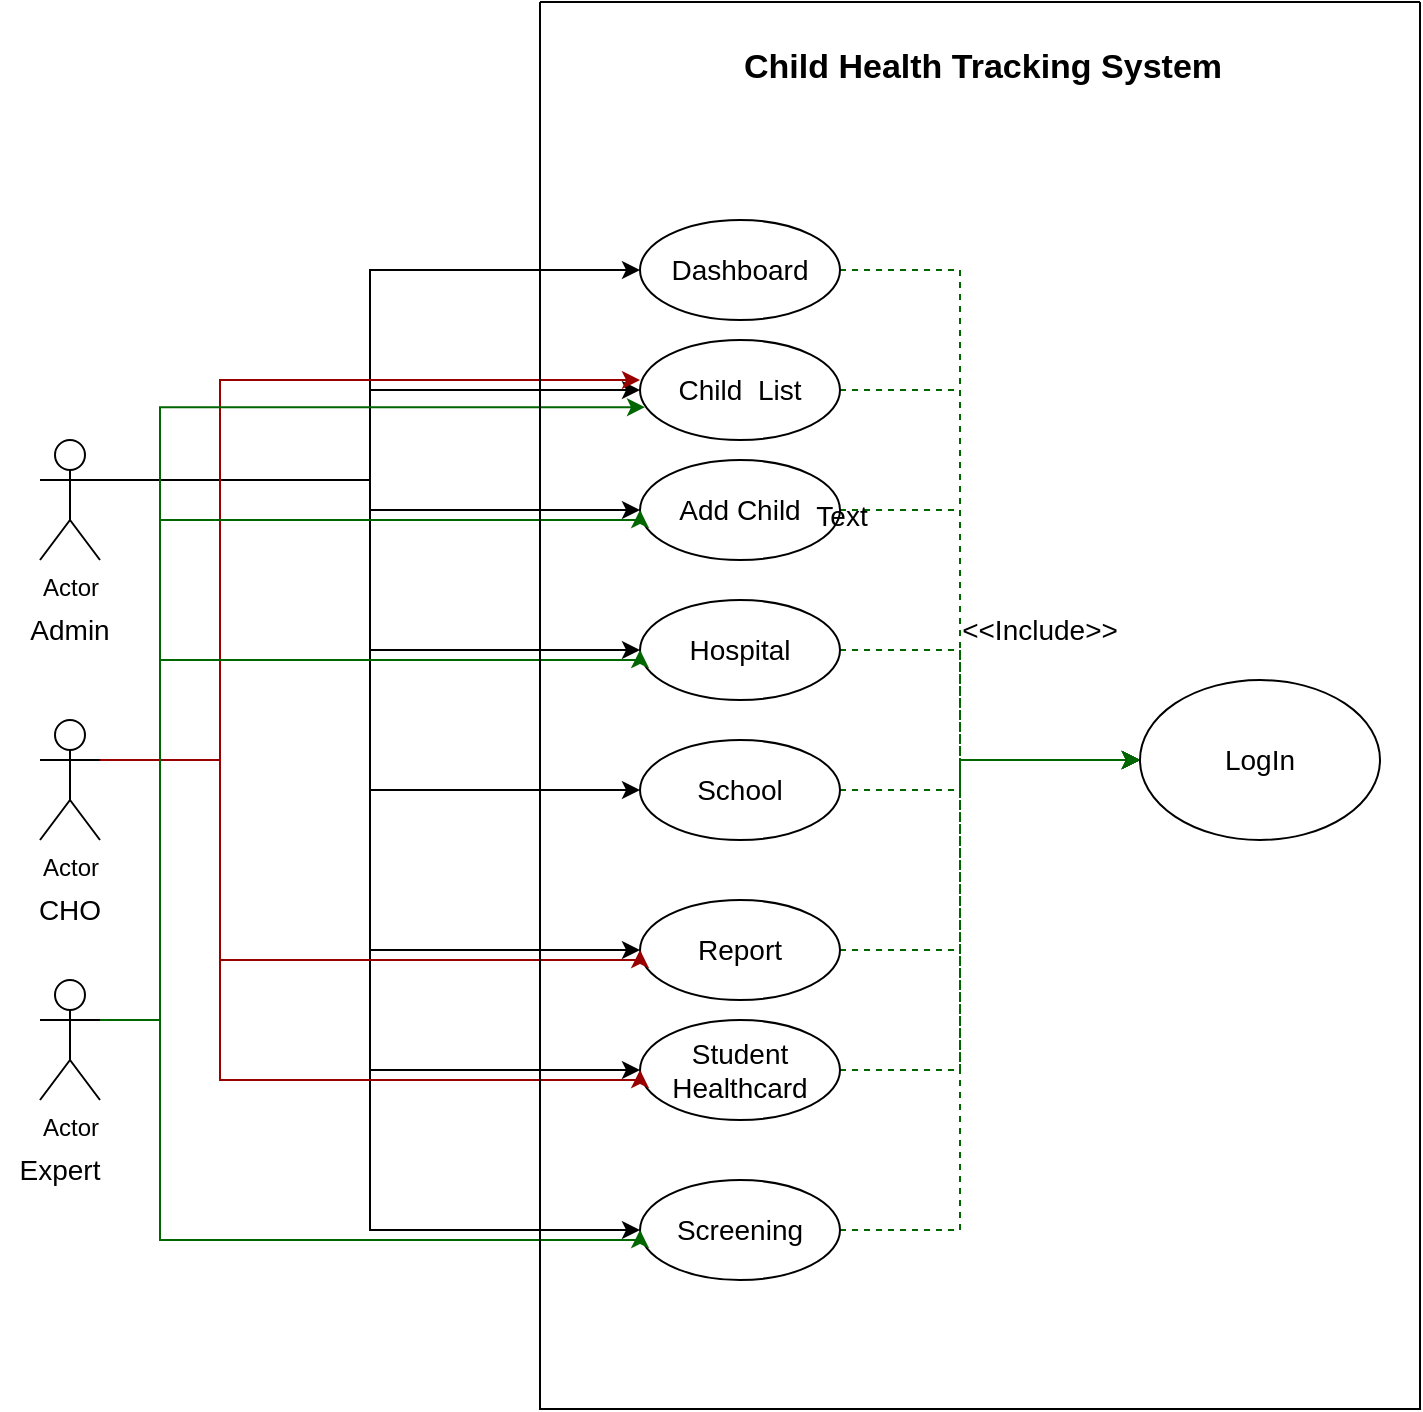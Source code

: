 <mxfile version="20.0.4" type="device"><diagram id="H9_-9COTmnW7xMoSTKYr" name="Page-1"><mxGraphModel dx="1871" dy="567" grid="1" gridSize="11" guides="1" tooltips="1" connect="1" arrows="1" fold="1" page="1" pageScale="1" pageWidth="850" pageHeight="1100" math="0" shadow="0"><root><mxCell id="0"/><mxCell id="1" parent="0"/><mxCell id="W12k_mQjAbFBTEpe7jUP-21" style="edgeStyle=orthogonalEdgeStyle;rounded=0;orthogonalLoop=1;jettySize=auto;html=1;exitX=1;exitY=0.333;exitDx=0;exitDy=0;exitPerimeter=0;entryX=0;entryY=0.5;entryDx=0;entryDy=0;" edge="1" parent="1" source="W12k_mQjAbFBTEpe7jUP-1" target="W12k_mQjAbFBTEpe7jUP-6"><mxGeometry relative="1" as="geometry"/></mxCell><mxCell id="W12k_mQjAbFBTEpe7jUP-22" style="edgeStyle=orthogonalEdgeStyle;rounded=0;orthogonalLoop=1;jettySize=auto;html=1;exitX=1;exitY=0.333;exitDx=0;exitDy=0;exitPerimeter=0;entryX=0;entryY=0.5;entryDx=0;entryDy=0;" edge="1" parent="1" source="W12k_mQjAbFBTEpe7jUP-1" target="W12k_mQjAbFBTEpe7jUP-12"><mxGeometry relative="1" as="geometry"/></mxCell><mxCell id="W12k_mQjAbFBTEpe7jUP-23" style="edgeStyle=orthogonalEdgeStyle;rounded=0;orthogonalLoop=1;jettySize=auto;html=1;exitX=1;exitY=0.333;exitDx=0;exitDy=0;exitPerimeter=0;entryX=0;entryY=0.5;entryDx=0;entryDy=0;" edge="1" parent="1" source="W12k_mQjAbFBTEpe7jUP-1" target="W12k_mQjAbFBTEpe7jUP-8"><mxGeometry relative="1" as="geometry"><Array as="points"><mxPoint x="135" y="360"/><mxPoint x="135" y="445"/></Array></mxGeometry></mxCell><mxCell id="W12k_mQjAbFBTEpe7jUP-24" style="edgeStyle=orthogonalEdgeStyle;rounded=0;orthogonalLoop=1;jettySize=auto;html=1;exitX=1;exitY=0.333;exitDx=0;exitDy=0;exitPerimeter=0;entryX=0;entryY=0.5;entryDx=0;entryDy=0;" edge="1" parent="1" source="W12k_mQjAbFBTEpe7jUP-1" target="W12k_mQjAbFBTEpe7jUP-9"><mxGeometry relative="1" as="geometry"/></mxCell><mxCell id="W12k_mQjAbFBTEpe7jUP-25" style="edgeStyle=orthogonalEdgeStyle;rounded=0;orthogonalLoop=1;jettySize=auto;html=1;exitX=1;exitY=0.333;exitDx=0;exitDy=0;exitPerimeter=0;entryX=0;entryY=0.5;entryDx=0;entryDy=0;" edge="1" parent="1" source="W12k_mQjAbFBTEpe7jUP-1" target="W12k_mQjAbFBTEpe7jUP-10"><mxGeometry relative="1" as="geometry"/></mxCell><mxCell id="W12k_mQjAbFBTEpe7jUP-26" style="edgeStyle=orthogonalEdgeStyle;rounded=0;orthogonalLoop=1;jettySize=auto;html=1;exitX=1;exitY=0.333;exitDx=0;exitDy=0;exitPerimeter=0;entryX=0;entryY=0.5;entryDx=0;entryDy=0;" edge="1" parent="1" source="W12k_mQjAbFBTEpe7jUP-1" target="W12k_mQjAbFBTEpe7jUP-11"><mxGeometry relative="1" as="geometry"/></mxCell><mxCell id="W12k_mQjAbFBTEpe7jUP-27" style="edgeStyle=orthogonalEdgeStyle;rounded=0;orthogonalLoop=1;jettySize=auto;html=1;exitX=1;exitY=0.333;exitDx=0;exitDy=0;exitPerimeter=0;entryX=0;entryY=0.5;entryDx=0;entryDy=0;" edge="1" parent="1" source="W12k_mQjAbFBTEpe7jUP-1" target="W12k_mQjAbFBTEpe7jUP-13"><mxGeometry relative="1" as="geometry"/></mxCell><mxCell id="W12k_mQjAbFBTEpe7jUP-28" style="edgeStyle=orthogonalEdgeStyle;rounded=0;orthogonalLoop=1;jettySize=auto;html=1;exitX=1;exitY=0.333;exitDx=0;exitDy=0;exitPerimeter=0;entryX=0;entryY=0.5;entryDx=0;entryDy=0;" edge="1" parent="1" source="W12k_mQjAbFBTEpe7jUP-1" target="W12k_mQjAbFBTEpe7jUP-5"><mxGeometry relative="1" as="geometry"/></mxCell><mxCell id="W12k_mQjAbFBTEpe7jUP-1" value="Actor" style="shape=umlActor;verticalLabelPosition=bottom;verticalAlign=top;html=1;outlineConnect=0;" vertex="1" parent="1"><mxGeometry x="-30" y="340" width="30" height="60" as="geometry"/></mxCell><mxCell id="W12k_mQjAbFBTEpe7jUP-4" value="&lt;font style=&quot;font-size: 14px;&quot;&gt;Admin&lt;/font&gt;" style="text;html=1;strokeColor=none;fillColor=none;align=center;verticalAlign=middle;whiteSpace=wrap;rounded=0;" vertex="1" parent="1"><mxGeometry x="-45" y="420" width="60" height="30" as="geometry"/></mxCell><mxCell id="W12k_mQjAbFBTEpe7jUP-44" style="edgeStyle=orthogonalEdgeStyle;rounded=0;orthogonalLoop=1;jettySize=auto;html=1;exitX=1;exitY=0.5;exitDx=0;exitDy=0;entryX=0;entryY=0.5;entryDx=0;entryDy=0;strokeColor=#006600;dashed=1;" edge="1" parent="1" source="W12k_mQjAbFBTEpe7jUP-5" target="W12k_mQjAbFBTEpe7jUP-41"><mxGeometry relative="1" as="geometry"><Array as="points"><mxPoint x="430" y="255"/><mxPoint x="430" y="500"/></Array></mxGeometry></mxCell><mxCell id="W12k_mQjAbFBTEpe7jUP-5" value="&lt;font style=&quot;font-size: 14px;&quot;&gt;Dashboard&lt;/font&gt;" style="ellipse;whiteSpace=wrap;html=1;" vertex="1" parent="1"><mxGeometry x="270" y="230" width="100" height="50" as="geometry"/></mxCell><mxCell id="W12k_mQjAbFBTEpe7jUP-45" style="edgeStyle=orthogonalEdgeStyle;rounded=0;orthogonalLoop=1;jettySize=auto;html=1;exitX=1;exitY=0.5;exitDx=0;exitDy=0;entryX=0;entryY=0.5;entryDx=0;entryDy=0;dashed=1;strokeColor=#006600;" edge="1" parent="1" source="W12k_mQjAbFBTEpe7jUP-6" target="W12k_mQjAbFBTEpe7jUP-41"><mxGeometry relative="1" as="geometry"><Array as="points"><mxPoint x="430" y="315"/><mxPoint x="430" y="500"/></Array></mxGeometry></mxCell><mxCell id="W12k_mQjAbFBTEpe7jUP-6" value="&lt;font style=&quot;font-size: 14px;&quot;&gt;Child&amp;nbsp; List&lt;/font&gt;" style="ellipse;whiteSpace=wrap;html=1;" vertex="1" parent="1"><mxGeometry x="270" y="290" width="100" height="50" as="geometry"/></mxCell><mxCell id="W12k_mQjAbFBTEpe7jUP-47" style="edgeStyle=orthogonalEdgeStyle;rounded=0;orthogonalLoop=1;jettySize=auto;html=1;exitX=1;exitY=0.5;exitDx=0;exitDy=0;entryX=0;entryY=0.5;entryDx=0;entryDy=0;dashed=1;strokeColor=#006600;" edge="1" parent="1" source="W12k_mQjAbFBTEpe7jUP-8" target="W12k_mQjAbFBTEpe7jUP-41"><mxGeometry relative="1" as="geometry"><Array as="points"><mxPoint x="430" y="445"/><mxPoint x="430" y="500"/></Array></mxGeometry></mxCell><mxCell id="W12k_mQjAbFBTEpe7jUP-8" value="&lt;font style=&quot;font-size: 14px;&quot;&gt;Hospital&lt;/font&gt;" style="ellipse;whiteSpace=wrap;html=1;" vertex="1" parent="1"><mxGeometry x="270" y="420" width="100" height="50" as="geometry"/></mxCell><mxCell id="W12k_mQjAbFBTEpe7jUP-48" style="edgeStyle=orthogonalEdgeStyle;rounded=0;orthogonalLoop=1;jettySize=auto;html=1;exitX=1;exitY=0.5;exitDx=0;exitDy=0;entryX=0;entryY=0.5;entryDx=0;entryDy=0;dashed=1;strokeColor=#006600;" edge="1" parent="1" source="W12k_mQjAbFBTEpe7jUP-9" target="W12k_mQjAbFBTEpe7jUP-41"><mxGeometry relative="1" as="geometry"><Array as="points"><mxPoint x="430" y="515"/><mxPoint x="430" y="500"/></Array></mxGeometry></mxCell><mxCell id="W12k_mQjAbFBTEpe7jUP-9" value="&lt;font style=&quot;font-size: 14px;&quot;&gt;School&lt;/font&gt;" style="ellipse;whiteSpace=wrap;html=1;" vertex="1" parent="1"><mxGeometry x="270" y="490" width="100" height="50" as="geometry"/></mxCell><mxCell id="W12k_mQjAbFBTEpe7jUP-49" style="edgeStyle=orthogonalEdgeStyle;rounded=0;orthogonalLoop=1;jettySize=auto;html=1;exitX=1;exitY=0.5;exitDx=0;exitDy=0;entryX=0;entryY=0.5;entryDx=0;entryDy=0;dashed=1;strokeColor=#006600;" edge="1" parent="1" source="W12k_mQjAbFBTEpe7jUP-10" target="W12k_mQjAbFBTEpe7jUP-41"><mxGeometry relative="1" as="geometry"><Array as="points"><mxPoint x="430" y="595"/><mxPoint x="430" y="500"/></Array></mxGeometry></mxCell><mxCell id="W12k_mQjAbFBTEpe7jUP-10" value="&lt;font style=&quot;font-size: 14px;&quot;&gt;Report&lt;/font&gt;" style="ellipse;whiteSpace=wrap;html=1;" vertex="1" parent="1"><mxGeometry x="270" y="570" width="100" height="50" as="geometry"/></mxCell><mxCell id="W12k_mQjAbFBTEpe7jUP-50" style="edgeStyle=orthogonalEdgeStyle;rounded=0;orthogonalLoop=1;jettySize=auto;html=1;exitX=1;exitY=0.5;exitDx=0;exitDy=0;entryX=0;entryY=0.5;entryDx=0;entryDy=0;dashed=1;strokeColor=#006600;" edge="1" parent="1" source="W12k_mQjAbFBTEpe7jUP-11" target="W12k_mQjAbFBTEpe7jUP-41"><mxGeometry relative="1" as="geometry"><Array as="points"><mxPoint x="430" y="655"/><mxPoint x="430" y="500"/></Array></mxGeometry></mxCell><mxCell id="W12k_mQjAbFBTEpe7jUP-11" value="&lt;font style=&quot;font-size: 14px;&quot;&gt;Student Healthcard&lt;/font&gt;" style="ellipse;whiteSpace=wrap;html=1;" vertex="1" parent="1"><mxGeometry x="270" y="630" width="100" height="50" as="geometry"/></mxCell><mxCell id="W12k_mQjAbFBTEpe7jUP-46" style="edgeStyle=orthogonalEdgeStyle;rounded=0;orthogonalLoop=1;jettySize=auto;html=1;exitX=1;exitY=0.5;exitDx=0;exitDy=0;dashed=1;strokeColor=#006600;" edge="1" parent="1" source="W12k_mQjAbFBTEpe7jUP-12"><mxGeometry relative="1" as="geometry"><mxPoint x="520" y="500" as="targetPoint"/><Array as="points"><mxPoint x="430" y="375"/><mxPoint x="430" y="500"/></Array></mxGeometry></mxCell><mxCell id="W12k_mQjAbFBTEpe7jUP-12" value="&lt;font style=&quot;font-size: 14px;&quot;&gt;Add Child&lt;/font&gt;" style="ellipse;whiteSpace=wrap;html=1;" vertex="1" parent="1"><mxGeometry x="270" y="350" width="100" height="50" as="geometry"/></mxCell><mxCell id="W12k_mQjAbFBTEpe7jUP-51" style="edgeStyle=orthogonalEdgeStyle;rounded=0;orthogonalLoop=1;jettySize=auto;html=1;exitX=1;exitY=0.5;exitDx=0;exitDy=0;dashed=1;strokeColor=#006600;" edge="1" parent="1" source="W12k_mQjAbFBTEpe7jUP-13"><mxGeometry relative="1" as="geometry"><mxPoint x="520" y="500" as="targetPoint"/><Array as="points"><mxPoint x="430" y="735"/><mxPoint x="430" y="500"/></Array></mxGeometry></mxCell><mxCell id="W12k_mQjAbFBTEpe7jUP-13" value="&lt;font style=&quot;font-size: 14px;&quot;&gt;Screening&lt;/font&gt;" style="ellipse;whiteSpace=wrap;html=1;" vertex="1" parent="1"><mxGeometry x="270" y="710" width="100" height="50" as="geometry"/></mxCell><mxCell id="W12k_mQjAbFBTEpe7jUP-31" style="edgeStyle=orthogonalEdgeStyle;rounded=0;orthogonalLoop=1;jettySize=auto;html=1;exitX=1;exitY=0.333;exitDx=0;exitDy=0;exitPerimeter=0;strokeColor=#990000;" edge="1" parent="1" source="W12k_mQjAbFBTEpe7jUP-14"><mxGeometry relative="1" as="geometry"><mxPoint x="270" y="310" as="targetPoint"/><Array as="points"><mxPoint x="60" y="500"/><mxPoint x="60" y="310"/><mxPoint x="268" y="310"/></Array></mxGeometry></mxCell><mxCell id="W12k_mQjAbFBTEpe7jUP-32" style="edgeStyle=orthogonalEdgeStyle;rounded=0;orthogonalLoop=1;jettySize=auto;html=1;exitX=1;exitY=0.333;exitDx=0;exitDy=0;exitPerimeter=0;entryX=0;entryY=0.5;entryDx=0;entryDy=0;strokeColor=#990000;" edge="1" parent="1" source="W12k_mQjAbFBTEpe7jUP-14" target="W12k_mQjAbFBTEpe7jUP-10"><mxGeometry relative="1" as="geometry"><Array as="points"><mxPoint x="60" y="500"/><mxPoint x="60" y="600"/><mxPoint x="270" y="600"/></Array></mxGeometry></mxCell><mxCell id="W12k_mQjAbFBTEpe7jUP-34" style="edgeStyle=orthogonalEdgeStyle;rounded=0;orthogonalLoop=1;jettySize=auto;html=1;exitX=1;exitY=0.333;exitDx=0;exitDy=0;exitPerimeter=0;entryX=0;entryY=0.5;entryDx=0;entryDy=0;strokeColor=#990000;" edge="1" parent="1" source="W12k_mQjAbFBTEpe7jUP-14" target="W12k_mQjAbFBTEpe7jUP-11"><mxGeometry relative="1" as="geometry"><Array as="points"><mxPoint x="60" y="500"/><mxPoint x="60" y="660"/><mxPoint x="270" y="660"/></Array></mxGeometry></mxCell><mxCell id="W12k_mQjAbFBTEpe7jUP-14" value="Actor" style="shape=umlActor;verticalLabelPosition=bottom;verticalAlign=top;html=1;outlineConnect=0;" vertex="1" parent="1"><mxGeometry x="-30" y="480" width="30" height="60" as="geometry"/></mxCell><mxCell id="W12k_mQjAbFBTEpe7jUP-16" value="&lt;font style=&quot;font-size: 14px;&quot;&gt;CHO&lt;/font&gt;" style="text;html=1;strokeColor=none;fillColor=none;align=center;verticalAlign=middle;whiteSpace=wrap;rounded=0;" vertex="1" parent="1"><mxGeometry x="-45" y="560" width="60" height="30" as="geometry"/></mxCell><mxCell id="W12k_mQjAbFBTEpe7jUP-36" style="edgeStyle=orthogonalEdgeStyle;rounded=0;orthogonalLoop=1;jettySize=auto;html=1;exitX=1;exitY=0.333;exitDx=0;exitDy=0;exitPerimeter=0;entryX=0;entryY=0.5;entryDx=0;entryDy=0;strokeColor=#006600;" edge="1" parent="1" source="W12k_mQjAbFBTEpe7jUP-17" target="W12k_mQjAbFBTEpe7jUP-13"><mxGeometry relative="1" as="geometry"><Array as="points"><mxPoint x="30" y="630"/><mxPoint x="30" y="740"/><mxPoint x="270" y="740"/></Array></mxGeometry></mxCell><mxCell id="W12k_mQjAbFBTEpe7jUP-37" style="edgeStyle=orthogonalEdgeStyle;rounded=0;orthogonalLoop=1;jettySize=auto;html=1;exitX=1;exitY=0.333;exitDx=0;exitDy=0;exitPerimeter=0;entryX=0.025;entryY=0.672;entryDx=0;entryDy=0;entryPerimeter=0;strokeColor=#006600;" edge="1" parent="1" source="W12k_mQjAbFBTEpe7jUP-17" target="W12k_mQjAbFBTEpe7jUP-6"><mxGeometry relative="1" as="geometry"><Array as="points"><mxPoint x="30" y="630"/><mxPoint x="30" y="324"/></Array></mxGeometry></mxCell><mxCell id="W12k_mQjAbFBTEpe7jUP-38" style="edgeStyle=orthogonalEdgeStyle;rounded=0;orthogonalLoop=1;jettySize=auto;html=1;exitX=1;exitY=0.333;exitDx=0;exitDy=0;exitPerimeter=0;entryX=0;entryY=0.5;entryDx=0;entryDy=0;strokeColor=#006600;" edge="1" parent="1" source="W12k_mQjAbFBTEpe7jUP-17" target="W12k_mQjAbFBTEpe7jUP-12"><mxGeometry relative="1" as="geometry"><Array as="points"><mxPoint x="30" y="630"/><mxPoint x="30" y="380"/><mxPoint x="270" y="380"/></Array></mxGeometry></mxCell><mxCell id="W12k_mQjAbFBTEpe7jUP-39" style="edgeStyle=orthogonalEdgeStyle;rounded=0;orthogonalLoop=1;jettySize=auto;html=1;exitX=1;exitY=0.333;exitDx=0;exitDy=0;exitPerimeter=0;entryX=0;entryY=0.5;entryDx=0;entryDy=0;strokeColor=#006600;" edge="1" parent="1" source="W12k_mQjAbFBTEpe7jUP-17" target="W12k_mQjAbFBTEpe7jUP-8"><mxGeometry relative="1" as="geometry"><Array as="points"><mxPoint x="30" y="630"/><mxPoint x="30" y="450"/><mxPoint x="270" y="450"/></Array></mxGeometry></mxCell><mxCell id="W12k_mQjAbFBTEpe7jUP-17" value="Actor" style="shape=umlActor;verticalLabelPosition=bottom;verticalAlign=top;html=1;outlineConnect=0;" vertex="1" parent="1"><mxGeometry x="-30" y="610" width="30" height="60" as="geometry"/></mxCell><mxCell id="W12k_mQjAbFBTEpe7jUP-18" value="&lt;font style=&quot;font-size: 14px;&quot;&gt;Expert&lt;/font&gt;" style="text;html=1;strokeColor=none;fillColor=none;align=center;verticalAlign=middle;whiteSpace=wrap;rounded=0;" vertex="1" parent="1"><mxGeometry x="-50" y="690" width="60" height="30" as="geometry"/></mxCell><mxCell id="W12k_mQjAbFBTEpe7jUP-41" value="&lt;font style=&quot;font-size: 14px;&quot;&gt;LogIn&lt;/font&gt;" style="ellipse;whiteSpace=wrap;html=1;" vertex="1" parent="1"><mxGeometry x="520" y="460" width="120" height="80" as="geometry"/></mxCell><mxCell id="W12k_mQjAbFBTEpe7jUP-52" value="&lt;font style=&quot;font-size: 14px;&quot;&gt;&amp;lt;&amp;lt;Include&amp;gt;&amp;gt;&lt;/font&gt;" style="text;html=1;strokeColor=none;fillColor=none;align=center;verticalAlign=middle;whiteSpace=wrap;rounded=0;" vertex="1" parent="1"><mxGeometry x="440" y="420" width="60" height="30" as="geometry"/></mxCell><mxCell id="W12k_mQjAbFBTEpe7jUP-53" style="edgeStyle=orthogonalEdgeStyle;rounded=0;orthogonalLoop=1;jettySize=auto;html=1;exitX=0.5;exitY=1;exitDx=0;exitDy=0;dashed=1;strokeColor=#006600;" edge="1" parent="1" source="W12k_mQjAbFBTEpe7jUP-41" target="W12k_mQjAbFBTEpe7jUP-41"><mxGeometry relative="1" as="geometry"/></mxCell><mxCell id="W12k_mQjAbFBTEpe7jUP-54" value="" style="swimlane;startSize=0;fontSize=14;" vertex="1" parent="1"><mxGeometry x="220" y="121" width="440" height="703.5" as="geometry"/></mxCell><mxCell id="W12k_mQjAbFBTEpe7jUP-56" value="&lt;font style=&quot;font-size: 17px;&quot;&gt;&lt;b&gt;Child Health Tracking System&lt;/b&gt;&lt;/font&gt;" style="text;html=1;align=center;verticalAlign=middle;resizable=0;points=[];autosize=1;strokeColor=none;fillColor=none;fontSize=14;" vertex="1" parent="W12k_mQjAbFBTEpe7jUP-54"><mxGeometry x="88.5" y="16" width="264" height="33" as="geometry"/></mxCell><mxCell id="W12k_mQjAbFBTEpe7jUP-55" value="Text" style="text;html=1;strokeColor=none;fillColor=none;align=center;verticalAlign=middle;whiteSpace=wrap;rounded=0;fontSize=14;" vertex="1" parent="1"><mxGeometry x="341" y="363" width="60" height="30" as="geometry"/></mxCell></root></mxGraphModel></diagram></mxfile>